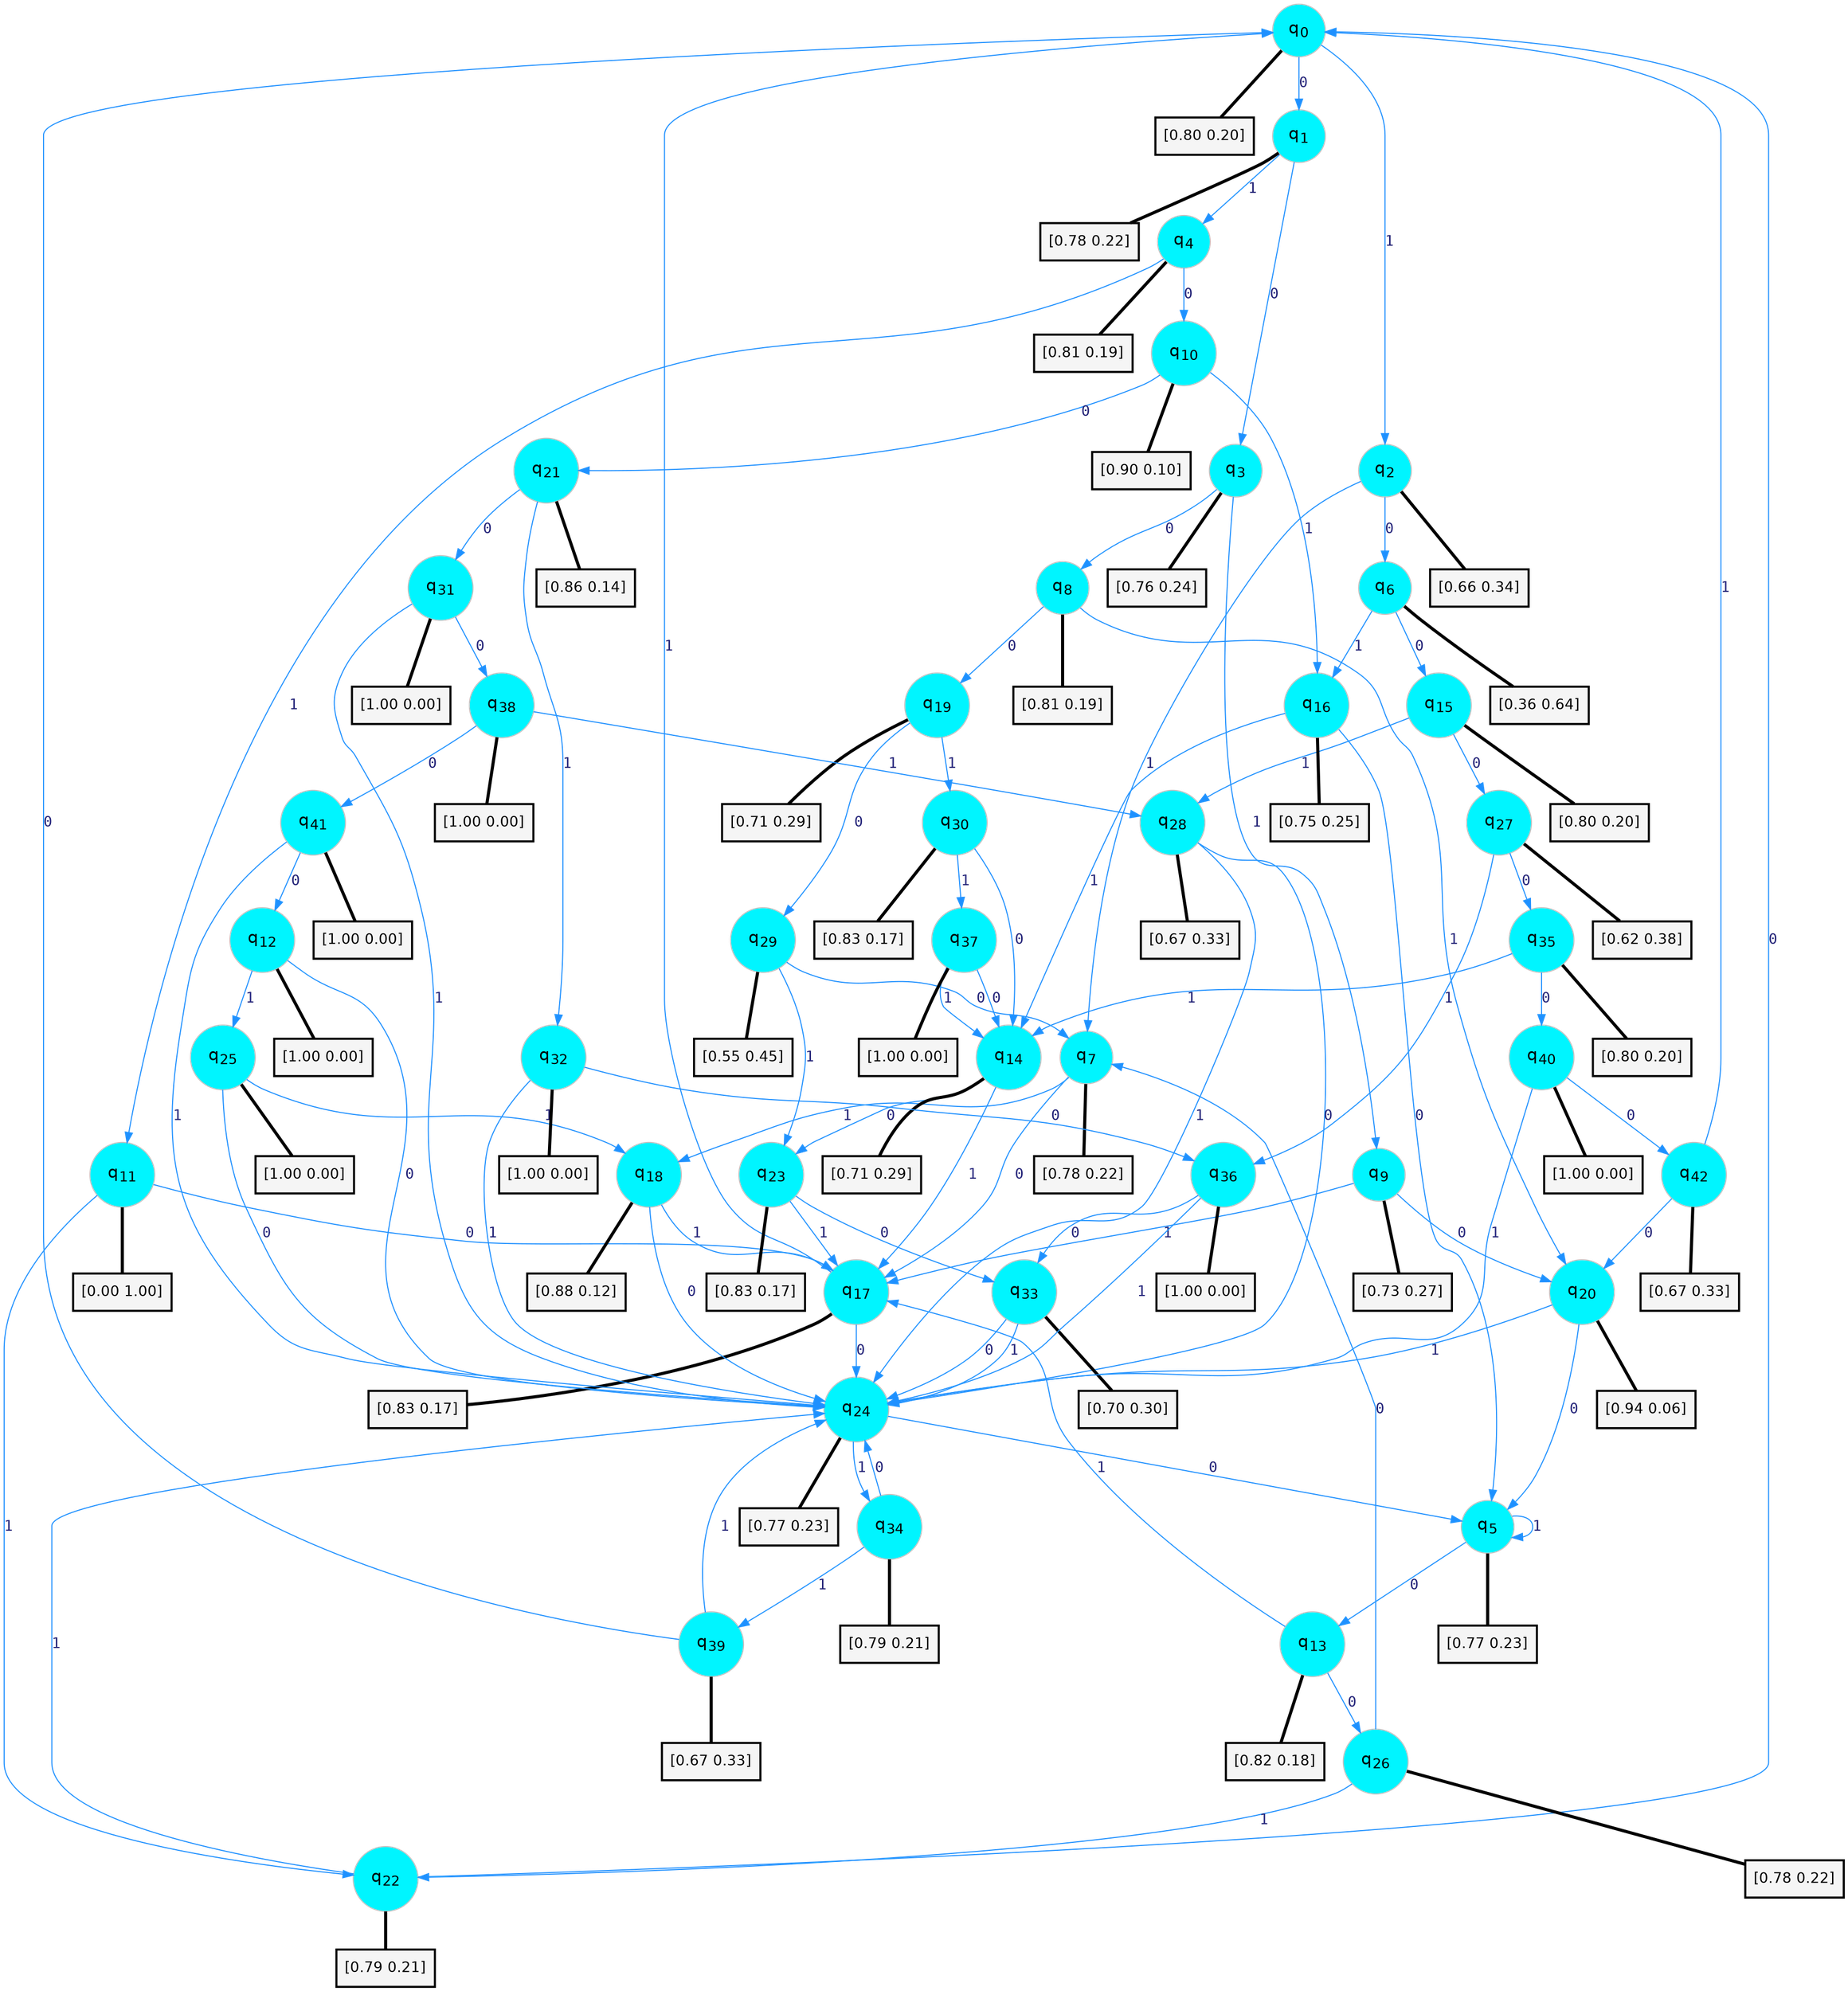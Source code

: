 digraph G {
graph [
bgcolor=transparent, dpi=300, rankdir=TD, size="40,25"];
node [
color=gray, fillcolor=turquoise1, fontcolor=black, fontname=Helvetica, fontsize=16, fontweight=bold, shape=circle, style=filled];
edge [
arrowsize=1, color=dodgerblue1, fontcolor=midnightblue, fontname=courier, fontweight=bold, penwidth=1, style=solid, weight=20];
0[label=<q<SUB>0</SUB>>];
1[label=<q<SUB>1</SUB>>];
2[label=<q<SUB>2</SUB>>];
3[label=<q<SUB>3</SUB>>];
4[label=<q<SUB>4</SUB>>];
5[label=<q<SUB>5</SUB>>];
6[label=<q<SUB>6</SUB>>];
7[label=<q<SUB>7</SUB>>];
8[label=<q<SUB>8</SUB>>];
9[label=<q<SUB>9</SUB>>];
10[label=<q<SUB>10</SUB>>];
11[label=<q<SUB>11</SUB>>];
12[label=<q<SUB>12</SUB>>];
13[label=<q<SUB>13</SUB>>];
14[label=<q<SUB>14</SUB>>];
15[label=<q<SUB>15</SUB>>];
16[label=<q<SUB>16</SUB>>];
17[label=<q<SUB>17</SUB>>];
18[label=<q<SUB>18</SUB>>];
19[label=<q<SUB>19</SUB>>];
20[label=<q<SUB>20</SUB>>];
21[label=<q<SUB>21</SUB>>];
22[label=<q<SUB>22</SUB>>];
23[label=<q<SUB>23</SUB>>];
24[label=<q<SUB>24</SUB>>];
25[label=<q<SUB>25</SUB>>];
26[label=<q<SUB>26</SUB>>];
27[label=<q<SUB>27</SUB>>];
28[label=<q<SUB>28</SUB>>];
29[label=<q<SUB>29</SUB>>];
30[label=<q<SUB>30</SUB>>];
31[label=<q<SUB>31</SUB>>];
32[label=<q<SUB>32</SUB>>];
33[label=<q<SUB>33</SUB>>];
34[label=<q<SUB>34</SUB>>];
35[label=<q<SUB>35</SUB>>];
36[label=<q<SUB>36</SUB>>];
37[label=<q<SUB>37</SUB>>];
38[label=<q<SUB>38</SUB>>];
39[label=<q<SUB>39</SUB>>];
40[label=<q<SUB>40</SUB>>];
41[label=<q<SUB>41</SUB>>];
42[label=<q<SUB>42</SUB>>];
43[label="[0.80 0.20]", shape=box,fontcolor=black, fontname=Helvetica, fontsize=14, penwidth=2, fillcolor=whitesmoke,color=black];
44[label="[0.78 0.22]", shape=box,fontcolor=black, fontname=Helvetica, fontsize=14, penwidth=2, fillcolor=whitesmoke,color=black];
45[label="[0.66 0.34]", shape=box,fontcolor=black, fontname=Helvetica, fontsize=14, penwidth=2, fillcolor=whitesmoke,color=black];
46[label="[0.76 0.24]", shape=box,fontcolor=black, fontname=Helvetica, fontsize=14, penwidth=2, fillcolor=whitesmoke,color=black];
47[label="[0.81 0.19]", shape=box,fontcolor=black, fontname=Helvetica, fontsize=14, penwidth=2, fillcolor=whitesmoke,color=black];
48[label="[0.77 0.23]", shape=box,fontcolor=black, fontname=Helvetica, fontsize=14, penwidth=2, fillcolor=whitesmoke,color=black];
49[label="[0.36 0.64]", shape=box,fontcolor=black, fontname=Helvetica, fontsize=14, penwidth=2, fillcolor=whitesmoke,color=black];
50[label="[0.78 0.22]", shape=box,fontcolor=black, fontname=Helvetica, fontsize=14, penwidth=2, fillcolor=whitesmoke,color=black];
51[label="[0.81 0.19]", shape=box,fontcolor=black, fontname=Helvetica, fontsize=14, penwidth=2, fillcolor=whitesmoke,color=black];
52[label="[0.73 0.27]", shape=box,fontcolor=black, fontname=Helvetica, fontsize=14, penwidth=2, fillcolor=whitesmoke,color=black];
53[label="[0.90 0.10]", shape=box,fontcolor=black, fontname=Helvetica, fontsize=14, penwidth=2, fillcolor=whitesmoke,color=black];
54[label="[0.00 1.00]", shape=box,fontcolor=black, fontname=Helvetica, fontsize=14, penwidth=2, fillcolor=whitesmoke,color=black];
55[label="[1.00 0.00]", shape=box,fontcolor=black, fontname=Helvetica, fontsize=14, penwidth=2, fillcolor=whitesmoke,color=black];
56[label="[0.82 0.18]", shape=box,fontcolor=black, fontname=Helvetica, fontsize=14, penwidth=2, fillcolor=whitesmoke,color=black];
57[label="[0.71 0.29]", shape=box,fontcolor=black, fontname=Helvetica, fontsize=14, penwidth=2, fillcolor=whitesmoke,color=black];
58[label="[0.80 0.20]", shape=box,fontcolor=black, fontname=Helvetica, fontsize=14, penwidth=2, fillcolor=whitesmoke,color=black];
59[label="[0.75 0.25]", shape=box,fontcolor=black, fontname=Helvetica, fontsize=14, penwidth=2, fillcolor=whitesmoke,color=black];
60[label="[0.83 0.17]", shape=box,fontcolor=black, fontname=Helvetica, fontsize=14, penwidth=2, fillcolor=whitesmoke,color=black];
61[label="[0.88 0.12]", shape=box,fontcolor=black, fontname=Helvetica, fontsize=14, penwidth=2, fillcolor=whitesmoke,color=black];
62[label="[0.71 0.29]", shape=box,fontcolor=black, fontname=Helvetica, fontsize=14, penwidth=2, fillcolor=whitesmoke,color=black];
63[label="[0.94 0.06]", shape=box,fontcolor=black, fontname=Helvetica, fontsize=14, penwidth=2, fillcolor=whitesmoke,color=black];
64[label="[0.86 0.14]", shape=box,fontcolor=black, fontname=Helvetica, fontsize=14, penwidth=2, fillcolor=whitesmoke,color=black];
65[label="[0.79 0.21]", shape=box,fontcolor=black, fontname=Helvetica, fontsize=14, penwidth=2, fillcolor=whitesmoke,color=black];
66[label="[0.83 0.17]", shape=box,fontcolor=black, fontname=Helvetica, fontsize=14, penwidth=2, fillcolor=whitesmoke,color=black];
67[label="[0.77 0.23]", shape=box,fontcolor=black, fontname=Helvetica, fontsize=14, penwidth=2, fillcolor=whitesmoke,color=black];
68[label="[1.00 0.00]", shape=box,fontcolor=black, fontname=Helvetica, fontsize=14, penwidth=2, fillcolor=whitesmoke,color=black];
69[label="[0.78 0.22]", shape=box,fontcolor=black, fontname=Helvetica, fontsize=14, penwidth=2, fillcolor=whitesmoke,color=black];
70[label="[0.62 0.38]", shape=box,fontcolor=black, fontname=Helvetica, fontsize=14, penwidth=2, fillcolor=whitesmoke,color=black];
71[label="[0.67 0.33]", shape=box,fontcolor=black, fontname=Helvetica, fontsize=14, penwidth=2, fillcolor=whitesmoke,color=black];
72[label="[0.55 0.45]", shape=box,fontcolor=black, fontname=Helvetica, fontsize=14, penwidth=2, fillcolor=whitesmoke,color=black];
73[label="[0.83 0.17]", shape=box,fontcolor=black, fontname=Helvetica, fontsize=14, penwidth=2, fillcolor=whitesmoke,color=black];
74[label="[1.00 0.00]", shape=box,fontcolor=black, fontname=Helvetica, fontsize=14, penwidth=2, fillcolor=whitesmoke,color=black];
75[label="[1.00 0.00]", shape=box,fontcolor=black, fontname=Helvetica, fontsize=14, penwidth=2, fillcolor=whitesmoke,color=black];
76[label="[0.70 0.30]", shape=box,fontcolor=black, fontname=Helvetica, fontsize=14, penwidth=2, fillcolor=whitesmoke,color=black];
77[label="[0.79 0.21]", shape=box,fontcolor=black, fontname=Helvetica, fontsize=14, penwidth=2, fillcolor=whitesmoke,color=black];
78[label="[0.80 0.20]", shape=box,fontcolor=black, fontname=Helvetica, fontsize=14, penwidth=2, fillcolor=whitesmoke,color=black];
79[label="[1.00 0.00]", shape=box,fontcolor=black, fontname=Helvetica, fontsize=14, penwidth=2, fillcolor=whitesmoke,color=black];
80[label="[1.00 0.00]", shape=box,fontcolor=black, fontname=Helvetica, fontsize=14, penwidth=2, fillcolor=whitesmoke,color=black];
81[label="[1.00 0.00]", shape=box,fontcolor=black, fontname=Helvetica, fontsize=14, penwidth=2, fillcolor=whitesmoke,color=black];
82[label="[0.67 0.33]", shape=box,fontcolor=black, fontname=Helvetica, fontsize=14, penwidth=2, fillcolor=whitesmoke,color=black];
83[label="[1.00 0.00]", shape=box,fontcolor=black, fontname=Helvetica, fontsize=14, penwidth=2, fillcolor=whitesmoke,color=black];
84[label="[1.00 0.00]", shape=box,fontcolor=black, fontname=Helvetica, fontsize=14, penwidth=2, fillcolor=whitesmoke,color=black];
85[label="[0.67 0.33]", shape=box,fontcolor=black, fontname=Helvetica, fontsize=14, penwidth=2, fillcolor=whitesmoke,color=black];
0->1 [label=0];
0->2 [label=1];
0->43 [arrowhead=none, penwidth=3,color=black];
1->3 [label=0];
1->4 [label=1];
1->44 [arrowhead=none, penwidth=3,color=black];
2->6 [label=0];
2->7 [label=1];
2->45 [arrowhead=none, penwidth=3,color=black];
3->8 [label=0];
3->9 [label=1];
3->46 [arrowhead=none, penwidth=3,color=black];
4->10 [label=0];
4->11 [label=1];
4->47 [arrowhead=none, penwidth=3,color=black];
5->13 [label=0];
5->5 [label=1];
5->48 [arrowhead=none, penwidth=3,color=black];
6->15 [label=0];
6->16 [label=1];
6->49 [arrowhead=none, penwidth=3,color=black];
7->17 [label=0];
7->18 [label=1];
7->50 [arrowhead=none, penwidth=3,color=black];
8->19 [label=0];
8->20 [label=1];
8->51 [arrowhead=none, penwidth=3,color=black];
9->20 [label=0];
9->17 [label=1];
9->52 [arrowhead=none, penwidth=3,color=black];
10->21 [label=0];
10->16 [label=1];
10->53 [arrowhead=none, penwidth=3,color=black];
11->17 [label=0];
11->22 [label=1];
11->54 [arrowhead=none, penwidth=3,color=black];
12->24 [label=0];
12->25 [label=1];
12->55 [arrowhead=none, penwidth=3,color=black];
13->26 [label=0];
13->17 [label=1];
13->56 [arrowhead=none, penwidth=3,color=black];
14->23 [label=0];
14->17 [label=1];
14->57 [arrowhead=none, penwidth=3,color=black];
15->27 [label=0];
15->28 [label=1];
15->58 [arrowhead=none, penwidth=3,color=black];
16->5 [label=0];
16->14 [label=1];
16->59 [arrowhead=none, penwidth=3,color=black];
17->24 [label=0];
17->0 [label=1];
17->60 [arrowhead=none, penwidth=3,color=black];
18->24 [label=0];
18->17 [label=1];
18->61 [arrowhead=none, penwidth=3,color=black];
19->29 [label=0];
19->30 [label=1];
19->62 [arrowhead=none, penwidth=3,color=black];
20->5 [label=0];
20->24 [label=1];
20->63 [arrowhead=none, penwidth=3,color=black];
21->31 [label=0];
21->32 [label=1];
21->64 [arrowhead=none, penwidth=3,color=black];
22->0 [label=0];
22->24 [label=1];
22->65 [arrowhead=none, penwidth=3,color=black];
23->33 [label=0];
23->17 [label=1];
23->66 [arrowhead=none, penwidth=3,color=black];
24->5 [label=0];
24->34 [label=1];
24->67 [arrowhead=none, penwidth=3,color=black];
25->24 [label=0];
25->18 [label=1];
25->68 [arrowhead=none, penwidth=3,color=black];
26->7 [label=0];
26->22 [label=1];
26->69 [arrowhead=none, penwidth=3,color=black];
27->35 [label=0];
27->36 [label=1];
27->70 [arrowhead=none, penwidth=3,color=black];
28->24 [label=0];
28->24 [label=1];
28->71 [arrowhead=none, penwidth=3,color=black];
29->7 [label=0];
29->23 [label=1];
29->72 [arrowhead=none, penwidth=3,color=black];
30->14 [label=0];
30->37 [label=1];
30->73 [arrowhead=none, penwidth=3,color=black];
31->38 [label=0];
31->24 [label=1];
31->74 [arrowhead=none, penwidth=3,color=black];
32->36 [label=0];
32->24 [label=1];
32->75 [arrowhead=none, penwidth=3,color=black];
33->24 [label=0];
33->24 [label=1];
33->76 [arrowhead=none, penwidth=3,color=black];
34->24 [label=0];
34->39 [label=1];
34->77 [arrowhead=none, penwidth=3,color=black];
35->40 [label=0];
35->14 [label=1];
35->78 [arrowhead=none, penwidth=3,color=black];
36->33 [label=0];
36->24 [label=1];
36->79 [arrowhead=none, penwidth=3,color=black];
37->14 [label=0];
37->14 [label=1];
37->80 [arrowhead=none, penwidth=3,color=black];
38->41 [label=0];
38->28 [label=1];
38->81 [arrowhead=none, penwidth=3,color=black];
39->0 [label=0];
39->24 [label=1];
39->82 [arrowhead=none, penwidth=3,color=black];
40->42 [label=0];
40->24 [label=1];
40->83 [arrowhead=none, penwidth=3,color=black];
41->12 [label=0];
41->24 [label=1];
41->84 [arrowhead=none, penwidth=3,color=black];
42->20 [label=0];
42->0 [label=1];
42->85 [arrowhead=none, penwidth=3,color=black];
}
